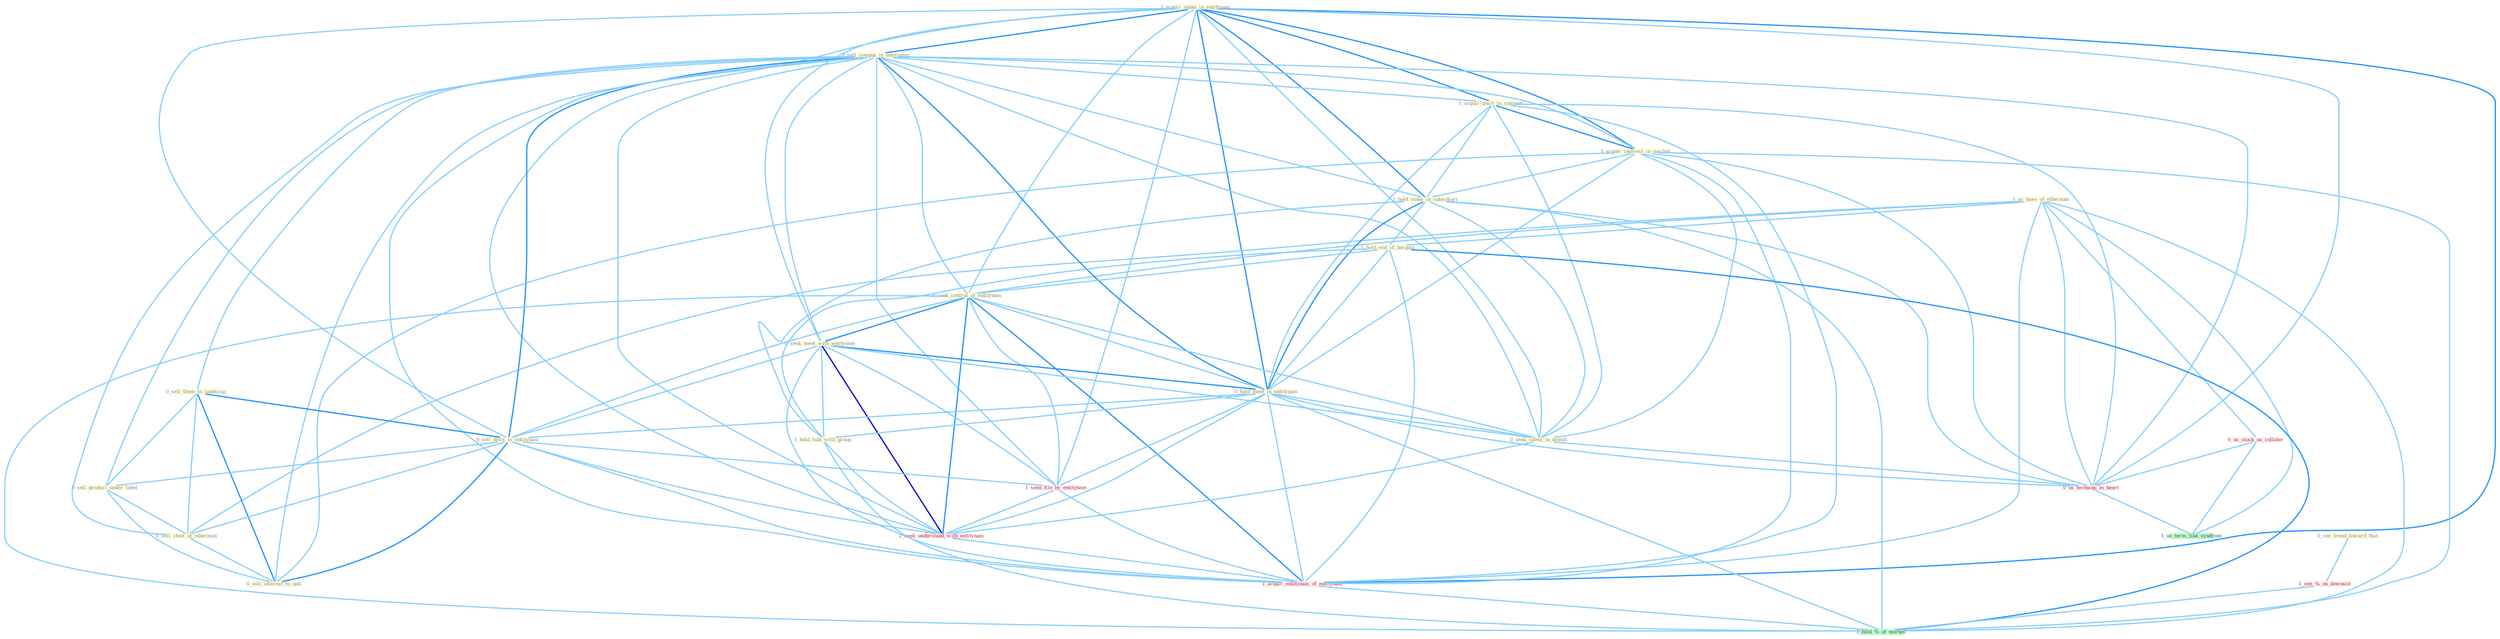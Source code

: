 Graph G{ 
    node
    [shape=polygon,style=filled,width=.5,height=.06,color="#BDFCC9",fixedsize=true,fontsize=4,
    fontcolor="#2f4f4f"];
    {node
    [color="#ffffe0", fontcolor="#8b7d6b"] "1_acquir_stake_in_entitynam " "1_us_base_of_othernum " "0_sell_comput_in_entitynam " "1_acquir_posit_in_compani " "1_acquir_interest_in_market " "1_hold_stake_in_subsidiari " "0_sell_them_to_landscap " "1_hold_end_of_bargain " "0_seek_control_of_entitynam " "0_seek_meet_with_entitynam " "0_hold_meet_in_entitynam " "0_sell_divis_to_entitynam " "0_seek_safeti_in_month " "0_see_trend_toward_that " "0_sell_product_under_label " "0_sell_steel_at_othernum " "0_sell_interest_to_unit " "1_hold_talk_with_group "}
{node [color="#fff0f5", fontcolor="#b22222"] "1_seen_file_by_entitynam " "0_us_stock_as_collater " "1_seek_understand_with_entitynam " "1_acquir_entitynam_of_entitynam " "0_us_techniqu_in_heart " "1_see_%_on_downsid "}
edge [color="#B0E2FF"];

	"1_acquir_stake_in_entitynam " -- "0_sell_comput_in_entitynam " [w="2", color="#1e90ff" , len=0.8];
	"1_acquir_stake_in_entitynam " -- "1_acquir_posit_in_compani " [w="2", color="#1e90ff" , len=0.8];
	"1_acquir_stake_in_entitynam " -- "1_acquir_interest_in_market " [w="2", color="#1e90ff" , len=0.8];
	"1_acquir_stake_in_entitynam " -- "1_hold_stake_in_subsidiari " [w="2", color="#1e90ff" , len=0.8];
	"1_acquir_stake_in_entitynam " -- "0_seek_control_of_entitynam " [w="1", color="#87cefa" ];
	"1_acquir_stake_in_entitynam " -- "0_seek_meet_with_entitynam " [w="1", color="#87cefa" ];
	"1_acquir_stake_in_entitynam " -- "0_hold_meet_in_entitynam " [w="2", color="#1e90ff" , len=0.8];
	"1_acquir_stake_in_entitynam " -- "0_sell_divis_to_entitynam " [w="1", color="#87cefa" ];
	"1_acquir_stake_in_entitynam " -- "0_seek_safeti_in_month " [w="1", color="#87cefa" ];
	"1_acquir_stake_in_entitynam " -- "1_seen_file_by_entitynam " [w="1", color="#87cefa" ];
	"1_acquir_stake_in_entitynam " -- "1_seek_understand_with_entitynam " [w="1", color="#87cefa" ];
	"1_acquir_stake_in_entitynam " -- "1_acquir_entitynam_of_entitynam " [w="2", color="#1e90ff" , len=0.8];
	"1_acquir_stake_in_entitynam " -- "0_us_techniqu_in_heart " [w="1", color="#87cefa" ];
	"1_us_base_of_othernum " -- "1_hold_end_of_bargain " [w="1", color="#87cefa" ];
	"1_us_base_of_othernum " -- "0_seek_control_of_entitynam " [w="1", color="#87cefa" ];
	"1_us_base_of_othernum " -- "0_sell_steel_at_othernum " [w="1", color="#87cefa" ];
	"1_us_base_of_othernum " -- "0_us_stock_as_collater " [w="1", color="#87cefa" ];
	"1_us_base_of_othernum " -- "1_acquir_entitynam_of_entitynam " [w="1", color="#87cefa" ];
	"1_us_base_of_othernum " -- "0_us_techniqu_in_heart " [w="1", color="#87cefa" ];
	"1_us_base_of_othernum " -- "1_us_term_like_syndrom " [w="1", color="#87cefa" ];
	"1_us_base_of_othernum " -- "1_hold_%_of_market " [w="1", color="#87cefa" ];
	"0_sell_comput_in_entitynam " -- "1_acquir_posit_in_compani " [w="1", color="#87cefa" ];
	"0_sell_comput_in_entitynam " -- "1_acquir_interest_in_market " [w="1", color="#87cefa" ];
	"0_sell_comput_in_entitynam " -- "1_hold_stake_in_subsidiari " [w="1", color="#87cefa" ];
	"0_sell_comput_in_entitynam " -- "0_sell_them_to_landscap " [w="1", color="#87cefa" ];
	"0_sell_comput_in_entitynam " -- "0_seek_control_of_entitynam " [w="1", color="#87cefa" ];
	"0_sell_comput_in_entitynam " -- "0_seek_meet_with_entitynam " [w="1", color="#87cefa" ];
	"0_sell_comput_in_entitynam " -- "0_hold_meet_in_entitynam " [w="2", color="#1e90ff" , len=0.8];
	"0_sell_comput_in_entitynam " -- "0_sell_divis_to_entitynam " [w="2", color="#1e90ff" , len=0.8];
	"0_sell_comput_in_entitynam " -- "0_seek_safeti_in_month " [w="1", color="#87cefa" ];
	"0_sell_comput_in_entitynam " -- "0_sell_product_under_label " [w="1", color="#87cefa" ];
	"0_sell_comput_in_entitynam " -- "0_sell_steel_at_othernum " [w="1", color="#87cefa" ];
	"0_sell_comput_in_entitynam " -- "0_sell_interest_to_unit " [w="1", color="#87cefa" ];
	"0_sell_comput_in_entitynam " -- "1_seen_file_by_entitynam " [w="1", color="#87cefa" ];
	"0_sell_comput_in_entitynam " -- "1_seek_understand_with_entitynam " [w="1", color="#87cefa" ];
	"0_sell_comput_in_entitynam " -- "1_acquir_entitynam_of_entitynam " [w="1", color="#87cefa" ];
	"0_sell_comput_in_entitynam " -- "0_us_techniqu_in_heart " [w="1", color="#87cefa" ];
	"1_acquir_posit_in_compani " -- "1_acquir_interest_in_market " [w="2", color="#1e90ff" , len=0.8];
	"1_acquir_posit_in_compani " -- "1_hold_stake_in_subsidiari " [w="1", color="#87cefa" ];
	"1_acquir_posit_in_compani " -- "0_hold_meet_in_entitynam " [w="1", color="#87cefa" ];
	"1_acquir_posit_in_compani " -- "0_seek_safeti_in_month " [w="1", color="#87cefa" ];
	"1_acquir_posit_in_compani " -- "1_acquir_entitynam_of_entitynam " [w="1", color="#87cefa" ];
	"1_acquir_posit_in_compani " -- "0_us_techniqu_in_heart " [w="1", color="#87cefa" ];
	"1_acquir_interest_in_market " -- "1_hold_stake_in_subsidiari " [w="1", color="#87cefa" ];
	"1_acquir_interest_in_market " -- "0_hold_meet_in_entitynam " [w="1", color="#87cefa" ];
	"1_acquir_interest_in_market " -- "0_seek_safeti_in_month " [w="1", color="#87cefa" ];
	"1_acquir_interest_in_market " -- "0_sell_interest_to_unit " [w="1", color="#87cefa" ];
	"1_acquir_interest_in_market " -- "1_acquir_entitynam_of_entitynam " [w="1", color="#87cefa" ];
	"1_acquir_interest_in_market " -- "0_us_techniqu_in_heart " [w="1", color="#87cefa" ];
	"1_acquir_interest_in_market " -- "1_hold_%_of_market " [w="1", color="#87cefa" ];
	"1_hold_stake_in_subsidiari " -- "1_hold_end_of_bargain " [w="1", color="#87cefa" ];
	"1_hold_stake_in_subsidiari " -- "0_hold_meet_in_entitynam " [w="2", color="#1e90ff" , len=0.8];
	"1_hold_stake_in_subsidiari " -- "0_seek_safeti_in_month " [w="1", color="#87cefa" ];
	"1_hold_stake_in_subsidiari " -- "1_hold_talk_with_group " [w="1", color="#87cefa" ];
	"1_hold_stake_in_subsidiari " -- "0_us_techniqu_in_heart " [w="1", color="#87cefa" ];
	"1_hold_stake_in_subsidiari " -- "1_hold_%_of_market " [w="1", color="#87cefa" ];
	"0_sell_them_to_landscap " -- "0_sell_divis_to_entitynam " [w="2", color="#1e90ff" , len=0.8];
	"0_sell_them_to_landscap " -- "0_sell_product_under_label " [w="1", color="#87cefa" ];
	"0_sell_them_to_landscap " -- "0_sell_steel_at_othernum " [w="1", color="#87cefa" ];
	"0_sell_them_to_landscap " -- "0_sell_interest_to_unit " [w="2", color="#1e90ff" , len=0.8];
	"1_hold_end_of_bargain " -- "0_seek_control_of_entitynam " [w="1", color="#87cefa" ];
	"1_hold_end_of_bargain " -- "0_hold_meet_in_entitynam " [w="1", color="#87cefa" ];
	"1_hold_end_of_bargain " -- "1_hold_talk_with_group " [w="1", color="#87cefa" ];
	"1_hold_end_of_bargain " -- "1_acquir_entitynam_of_entitynam " [w="1", color="#87cefa" ];
	"1_hold_end_of_bargain " -- "1_hold_%_of_market " [w="2", color="#1e90ff" , len=0.8];
	"0_seek_control_of_entitynam " -- "0_seek_meet_with_entitynam " [w="2", color="#1e90ff" , len=0.8];
	"0_seek_control_of_entitynam " -- "0_hold_meet_in_entitynam " [w="1", color="#87cefa" ];
	"0_seek_control_of_entitynam " -- "0_sell_divis_to_entitynam " [w="1", color="#87cefa" ];
	"0_seek_control_of_entitynam " -- "0_seek_safeti_in_month " [w="1", color="#87cefa" ];
	"0_seek_control_of_entitynam " -- "1_seen_file_by_entitynam " [w="1", color="#87cefa" ];
	"0_seek_control_of_entitynam " -- "1_seek_understand_with_entitynam " [w="2", color="#1e90ff" , len=0.8];
	"0_seek_control_of_entitynam " -- "1_acquir_entitynam_of_entitynam " [w="2", color="#1e90ff" , len=0.8];
	"0_seek_control_of_entitynam " -- "1_hold_%_of_market " [w="1", color="#87cefa" ];
	"0_seek_meet_with_entitynam " -- "0_hold_meet_in_entitynam " [w="2", color="#1e90ff" , len=0.8];
	"0_seek_meet_with_entitynam " -- "0_sell_divis_to_entitynam " [w="1", color="#87cefa" ];
	"0_seek_meet_with_entitynam " -- "0_seek_safeti_in_month " [w="1", color="#87cefa" ];
	"0_seek_meet_with_entitynam " -- "1_hold_talk_with_group " [w="1", color="#87cefa" ];
	"0_seek_meet_with_entitynam " -- "1_seen_file_by_entitynam " [w="1", color="#87cefa" ];
	"0_seek_meet_with_entitynam " -- "1_seek_understand_with_entitynam " [w="3", color="#0000cd" , len=0.6];
	"0_seek_meet_with_entitynam " -- "1_acquir_entitynam_of_entitynam " [w="1", color="#87cefa" ];
	"0_hold_meet_in_entitynam " -- "0_sell_divis_to_entitynam " [w="1", color="#87cefa" ];
	"0_hold_meet_in_entitynam " -- "0_seek_safeti_in_month " [w="1", color="#87cefa" ];
	"0_hold_meet_in_entitynam " -- "1_hold_talk_with_group " [w="1", color="#87cefa" ];
	"0_hold_meet_in_entitynam " -- "1_seen_file_by_entitynam " [w="1", color="#87cefa" ];
	"0_hold_meet_in_entitynam " -- "1_seek_understand_with_entitynam " [w="1", color="#87cefa" ];
	"0_hold_meet_in_entitynam " -- "1_acquir_entitynam_of_entitynam " [w="1", color="#87cefa" ];
	"0_hold_meet_in_entitynam " -- "0_us_techniqu_in_heart " [w="1", color="#87cefa" ];
	"0_hold_meet_in_entitynam " -- "1_hold_%_of_market " [w="1", color="#87cefa" ];
	"0_sell_divis_to_entitynam " -- "0_sell_product_under_label " [w="1", color="#87cefa" ];
	"0_sell_divis_to_entitynam " -- "0_sell_steel_at_othernum " [w="1", color="#87cefa" ];
	"0_sell_divis_to_entitynam " -- "0_sell_interest_to_unit " [w="2", color="#1e90ff" , len=0.8];
	"0_sell_divis_to_entitynam " -- "1_seen_file_by_entitynam " [w="1", color="#87cefa" ];
	"0_sell_divis_to_entitynam " -- "1_seek_understand_with_entitynam " [w="1", color="#87cefa" ];
	"0_sell_divis_to_entitynam " -- "1_acquir_entitynam_of_entitynam " [w="1", color="#87cefa" ];
	"0_seek_safeti_in_month " -- "1_seek_understand_with_entitynam " [w="1", color="#87cefa" ];
	"0_seek_safeti_in_month " -- "0_us_techniqu_in_heart " [w="1", color="#87cefa" ];
	"0_see_trend_toward_that " -- "1_see_%_on_downsid " [w="1", color="#87cefa" ];
	"0_sell_product_under_label " -- "0_sell_steel_at_othernum " [w="1", color="#87cefa" ];
	"0_sell_product_under_label " -- "0_sell_interest_to_unit " [w="1", color="#87cefa" ];
	"0_sell_steel_at_othernum " -- "0_sell_interest_to_unit " [w="1", color="#87cefa" ];
	"1_hold_talk_with_group " -- "1_seek_understand_with_entitynam " [w="1", color="#87cefa" ];
	"1_hold_talk_with_group " -- "1_hold_%_of_market " [w="1", color="#87cefa" ];
	"1_seen_file_by_entitynam " -- "1_seek_understand_with_entitynam " [w="1", color="#87cefa" ];
	"1_seen_file_by_entitynam " -- "1_acquir_entitynam_of_entitynam " [w="1", color="#87cefa" ];
	"0_us_stock_as_collater " -- "0_us_techniqu_in_heart " [w="1", color="#87cefa" ];
	"0_us_stock_as_collater " -- "1_us_term_like_syndrom " [w="1", color="#87cefa" ];
	"1_seek_understand_with_entitynam " -- "1_acquir_entitynam_of_entitynam " [w="1", color="#87cefa" ];
	"1_acquir_entitynam_of_entitynam " -- "1_hold_%_of_market " [w="1", color="#87cefa" ];
	"0_us_techniqu_in_heart " -- "1_us_term_like_syndrom " [w="1", color="#87cefa" ];
	"1_see_%_on_downsid " -- "1_hold_%_of_market " [w="1", color="#87cefa" ];
}
